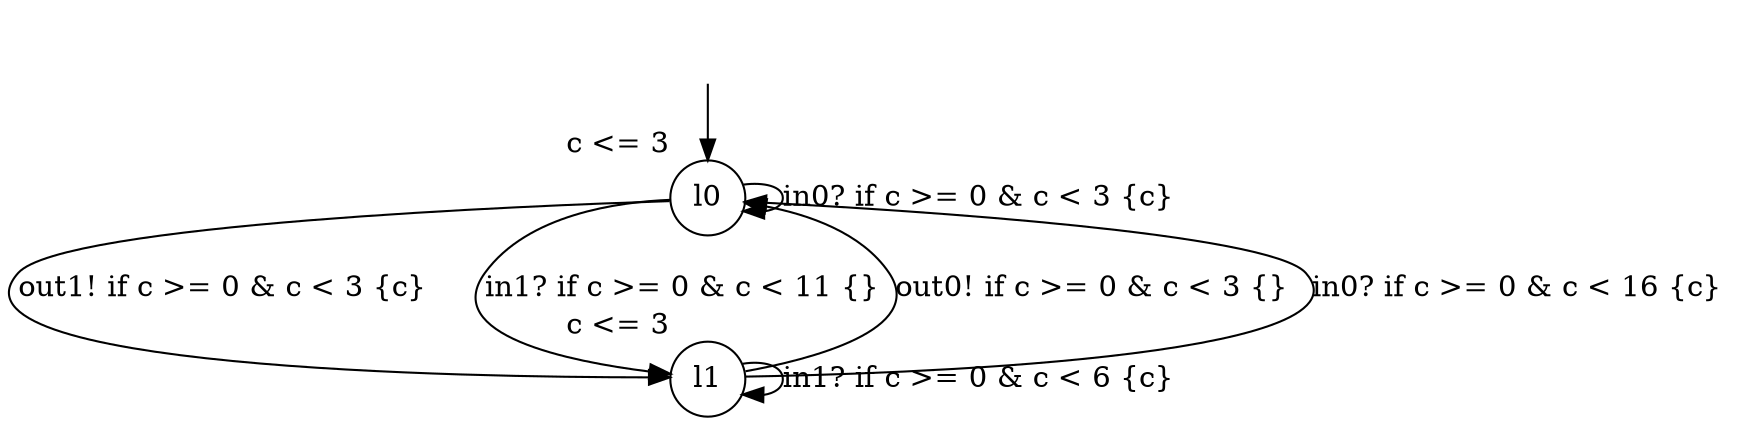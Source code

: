 digraph g {
__start0 [label="" shape="none"];
l0 [shape="circle" margin=0 label="l0", xlabel="c <= 3"];
l1 [shape="circle" margin=0 label="l1", xlabel="c <= 3"];
l0 -> l0 [label="in0? if c >= 0 & c < 3 {c} "];
l0 -> l1 [label="out1! if c >= 0 & c < 3 {c} "];
l0 -> l1 [label="in1? if c >= 0 & c < 11 {} "];
l1 -> l1 [label="in1? if c >= 0 & c < 6 {c} "];
l1 -> l0 [label="out0! if c >= 0 & c < 3 {} "];
l1 -> l0 [label="in0? if c >= 0 & c < 16 {c} "];
__start0 -> l0;
}
